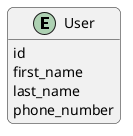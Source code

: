@startuml
'https://plantuml.com/class-diagram
skinparam roundcorner 12

entity User {
id
first_name
last_name
phone_number
}

hide methods
@enduml